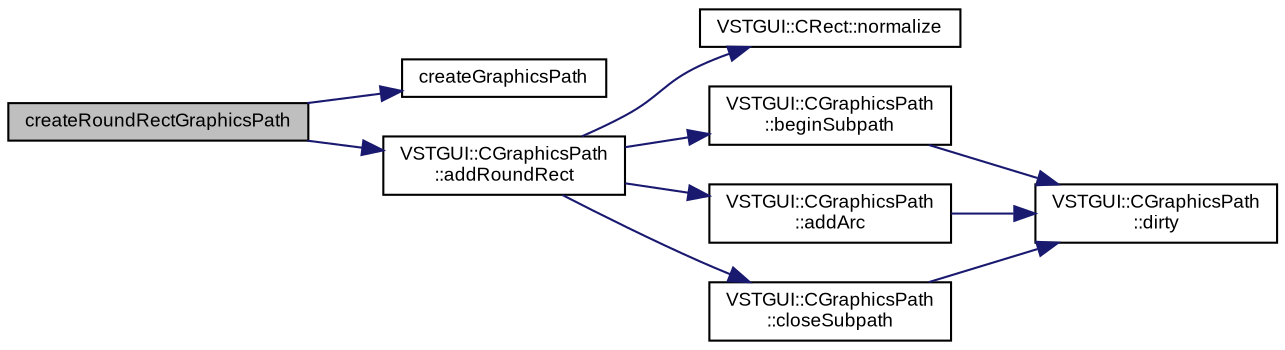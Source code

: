 digraph "createRoundRectGraphicsPath"
{
  bgcolor="transparent";
  edge [fontname="Arial",fontsize="9",labelfontname="Arial",labelfontsize="9"];
  node [fontname="Arial",fontsize="9",shape=record];
  rankdir="LR";
  Node1 [label="createRoundRectGraphicsPath",height=0.2,width=0.4,color="black", fillcolor="grey75", style="filled" fontcolor="black"];
  Node1 -> Node2 [color="midnightblue",fontsize="9",style="solid",fontname="Arial"];
  Node2 [label="createGraphicsPath",height=0.2,width=0.4,color="black",URL="$class_v_s_t_g_u_i_1_1_c_draw_context.html#a674489a3852313daca850240742481c6",tooltip="create a graphics path object, you need to forget it after usage "];
  Node1 -> Node3 [color="midnightblue",fontsize="9",style="solid",fontname="Arial"];
  Node3 [label="VSTGUI::CGraphicsPath\l::addRoundRect",height=0.2,width=0.4,color="black",URL="$class_v_s_t_g_u_i_1_1_c_graphics_path.html#ab931fd1815af542997697960629d87f3"];
  Node3 -> Node4 [color="midnightblue",fontsize="9",style="solid",fontname="Arial"];
  Node4 [label="VSTGUI::CRect::normalize",height=0.2,width=0.4,color="black",URL="$struct_v_s_t_g_u_i_1_1_c_rect.html#acd0de676568888d848beb97dcc53ae47"];
  Node3 -> Node5 [color="midnightblue",fontsize="9",style="solid",fontname="Arial"];
  Node5 [label="VSTGUI::CGraphicsPath\l::beginSubpath",height=0.2,width=0.4,color="black",URL="$class_v_s_t_g_u_i_1_1_c_graphics_path.html#ab3c59aa53e7ac49487475ded4b4d69f8"];
  Node5 -> Node6 [color="midnightblue",fontsize="9",style="solid",fontname="Arial"];
  Node6 [label="VSTGUI::CGraphicsPath\l::dirty",height=0.2,width=0.4,color="black",URL="$class_v_s_t_g_u_i_1_1_c_graphics_path.html#af1cb1b3449a77dab0724c0698a81ca2c",tooltip="platform object should be released "];
  Node3 -> Node7 [color="midnightblue",fontsize="9",style="solid",fontname="Arial"];
  Node7 [label="VSTGUI::CGraphicsPath\l::addArc",height=0.2,width=0.4,color="black",URL="$class_v_s_t_g_u_i_1_1_c_graphics_path.html#aca91e47845b2094ae600277948f9576a"];
  Node7 -> Node6 [color="midnightblue",fontsize="9",style="solid",fontname="Arial"];
  Node3 -> Node8 [color="midnightblue",fontsize="9",style="solid",fontname="Arial"];
  Node8 [label="VSTGUI::CGraphicsPath\l::closeSubpath",height=0.2,width=0.4,color="black",URL="$class_v_s_t_g_u_i_1_1_c_graphics_path.html#a98a19f37f0b03f579a5f741a553d7a3f"];
  Node8 -> Node6 [color="midnightblue",fontsize="9",style="solid",fontname="Arial"];
}
